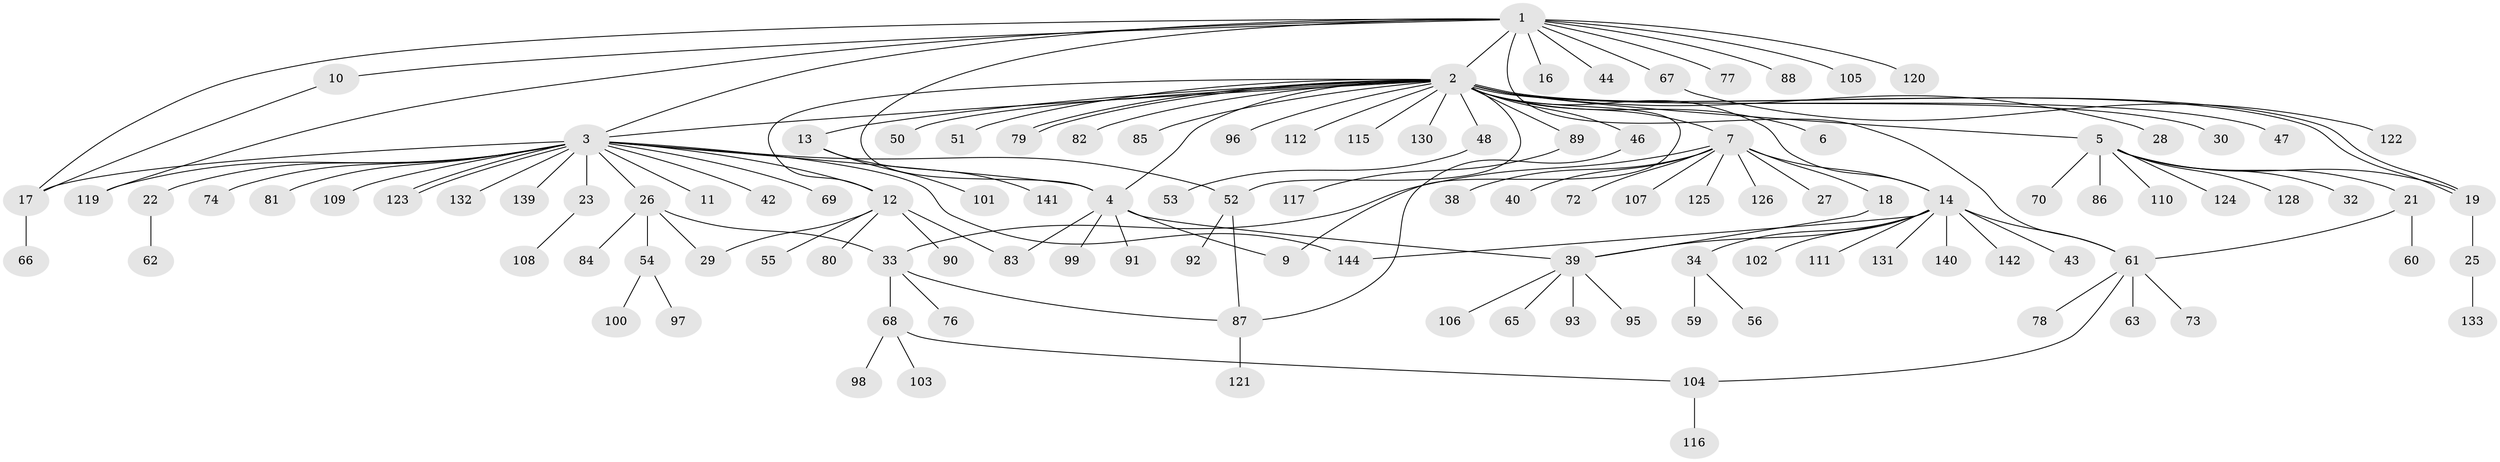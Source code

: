 // original degree distribution, {14: 0.006896551724137931, 30: 0.006896551724137931, 22: 0.006896551724137931, 8: 0.013793103448275862, 10: 0.013793103448275862, 1: 0.6137931034482759, 3: 0.09655172413793103, 2: 0.1724137931034483, 6: 0.006896551724137931, 12: 0.006896551724137931, 5: 0.027586206896551724, 4: 0.020689655172413793, 7: 0.006896551724137931}
// Generated by graph-tools (version 1.1) at 2025/41/03/06/25 10:41:47]
// undirected, 116 vertices, 140 edges
graph export_dot {
graph [start="1"]
  node [color=gray90,style=filled];
  1 [super="+15"];
  2 [super="+71"];
  3 [super="+8"];
  4 [super="+64"];
  5 [super="+94"];
  6;
  7 [super="+20"];
  9 [super="+31"];
  10;
  11 [super="+24"];
  12 [super="+35"];
  13;
  14 [super="+41"];
  16;
  17 [super="+58"];
  18 [super="+37"];
  19 [super="+113"];
  21 [super="+57"];
  22;
  23 [super="+129"];
  25 [super="+45"];
  26 [super="+36"];
  27;
  28;
  29;
  30;
  32;
  33 [super="+145"];
  34 [super="+138"];
  38;
  39 [super="+114"];
  40 [super="+127"];
  42;
  43;
  44;
  46 [super="+136"];
  47;
  48 [super="+49"];
  50;
  51;
  52 [super="+135"];
  53;
  54;
  55;
  56;
  59;
  60;
  61 [super="+137"];
  62;
  63;
  65;
  66;
  67;
  68 [super="+75"];
  69;
  70;
  72;
  73;
  74;
  76;
  77;
  78;
  79;
  80;
  81;
  82;
  83 [super="+143"];
  84;
  85;
  86;
  87 [super="+134"];
  88;
  89;
  90;
  91;
  92;
  93;
  95;
  96;
  97;
  98;
  99;
  100;
  101;
  102;
  103;
  104 [super="+118"];
  105;
  106;
  107;
  108;
  109;
  110;
  111;
  112;
  115;
  116;
  117;
  119;
  120;
  121;
  122;
  123;
  124;
  125;
  126;
  128;
  130;
  131;
  132;
  133;
  139;
  140;
  141;
  142;
  144;
  1 -- 2;
  1 -- 4;
  1 -- 10;
  1 -- 16;
  1 -- 17;
  1 -- 44;
  1 -- 61;
  1 -- 67;
  1 -- 77;
  1 -- 88;
  1 -- 105;
  1 -- 119;
  1 -- 120;
  1 -- 3;
  2 -- 3;
  2 -- 4;
  2 -- 5;
  2 -- 6;
  2 -- 7;
  2 -- 9;
  2 -- 12;
  2 -- 13;
  2 -- 14;
  2 -- 19;
  2 -- 19;
  2 -- 28;
  2 -- 30;
  2 -- 46;
  2 -- 47;
  2 -- 48;
  2 -- 50;
  2 -- 51;
  2 -- 79;
  2 -- 79;
  2 -- 82;
  2 -- 85;
  2 -- 89;
  2 -- 96;
  2 -- 112;
  2 -- 115;
  2 -- 130;
  2 -- 52;
  3 -- 4;
  3 -- 11;
  3 -- 12;
  3 -- 22;
  3 -- 23;
  3 -- 26;
  3 -- 42;
  3 -- 52;
  3 -- 69;
  3 -- 74;
  3 -- 81;
  3 -- 109;
  3 -- 119;
  3 -- 123;
  3 -- 123;
  3 -- 132;
  3 -- 139;
  3 -- 144;
  3 -- 17;
  4 -- 9;
  4 -- 39;
  4 -- 83;
  4 -- 91;
  4 -- 99;
  5 -- 19;
  5 -- 21;
  5 -- 32;
  5 -- 70;
  5 -- 86;
  5 -- 110;
  5 -- 124;
  5 -- 128;
  7 -- 18;
  7 -- 33;
  7 -- 38;
  7 -- 40;
  7 -- 72;
  7 -- 107;
  7 -- 14;
  7 -- 27;
  7 -- 125;
  7 -- 126;
  10 -- 17;
  12 -- 29;
  12 -- 80;
  12 -- 90;
  12 -- 83;
  12 -- 55;
  13 -- 101;
  13 -- 141;
  14 -- 34;
  14 -- 43;
  14 -- 102;
  14 -- 111;
  14 -- 140;
  14 -- 142;
  14 -- 144;
  14 -- 131;
  14 -- 61 [weight=2];
  14 -- 39;
  17 -- 66;
  18 -- 39;
  19 -- 25;
  21 -- 60;
  21 -- 61;
  22 -- 62;
  23 -- 108;
  25 -- 133;
  26 -- 33;
  26 -- 54;
  26 -- 84;
  26 -- 29;
  33 -- 68;
  33 -- 76;
  33 -- 87;
  34 -- 56;
  34 -- 59;
  39 -- 65;
  39 -- 93;
  39 -- 95;
  39 -- 106;
  46 -- 87;
  48 -- 53;
  52 -- 87;
  52 -- 92;
  54 -- 97;
  54 -- 100;
  61 -- 63;
  61 -- 73;
  61 -- 78;
  61 -- 104;
  67 -- 122;
  68 -- 104;
  68 -- 98;
  68 -- 103;
  87 -- 121;
  89 -- 117;
  104 -- 116;
}
